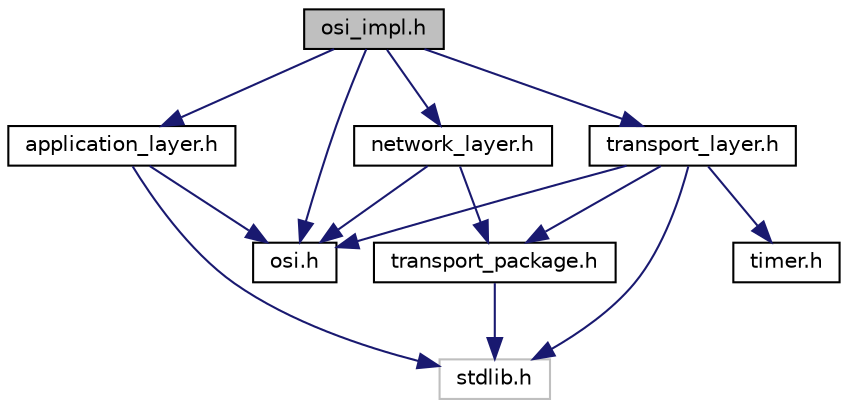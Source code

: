 digraph "osi_impl.h"
{
  edge [fontname="Helvetica",fontsize="10",labelfontname="Helvetica",labelfontsize="10"];
  node [fontname="Helvetica",fontsize="10",shape=record];
  Node0 [label="osi_impl.h",height=0.2,width=0.4,color="black", fillcolor="grey75", style="filled", fontcolor="black"];
  Node0 -> Node1 [color="midnightblue",fontsize="10",style="solid",fontname="Helvetica"];
  Node1 [label="osi.h",height=0.2,width=0.4,color="black", fillcolor="white", style="filled",URL="$osi_8h.html",tooltip="Contains the externally visible API of the OSI-stack.  Students are not required to understand the de..."];
  Node0 -> Node2 [color="midnightblue",fontsize="10",style="solid",fontname="Helvetica"];
  Node2 [label="application_layer.h",height=0.2,width=0.4,color="black", fillcolor="white", style="filled",URL="$application__layer_8h.html",tooltip="Contains the externally visible API of the application layer in the OSI-stack.  Students are not requ..."];
  Node2 -> Node3 [color="midnightblue",fontsize="10",style="solid",fontname="Helvetica"];
  Node3 [label="stdlib.h",height=0.2,width=0.4,color="grey75", fillcolor="white", style="filled"];
  Node2 -> Node1 [color="midnightblue",fontsize="10",style="solid",fontname="Helvetica"];
  Node0 -> Node4 [color="midnightblue",fontsize="10",style="solid",fontname="Helvetica"];
  Node4 [label="transport_layer.h",height=0.2,width=0.4,color="black", fillcolor="white", style="filled",URL="$transport__layer_8h.html",tooltip="Contains the externally visible API of the transport layer abstraction in the OSI-stack.  Students are resposible of implementing most of the functions declared in this file. "];
  Node4 -> Node3 [color="midnightblue",fontsize="10",style="solid",fontname="Helvetica"];
  Node4 -> Node5 [color="midnightblue",fontsize="10",style="solid",fontname="Helvetica"];
  Node5 [label="timer.h",height=0.2,width=0.4,color="black", fillcolor="white", style="filled",URL="$timer_8h.html",tooltip="Contains the API declarations for the timer objects."];
  Node4 -> Node1 [color="midnightblue",fontsize="10",style="solid",fontname="Helvetica"];
  Node4 -> Node6 [color="midnightblue",fontsize="10",style="solid",fontname="Helvetica"];
  Node6 [label="transport_package.h",height=0.2,width=0.4,color="black", fillcolor="white", style="filled",URL="$transport__package_8h.html",tooltip="Contains the externally visible declarations for the transport packages abstraction."];
  Node6 -> Node3 [color="midnightblue",fontsize="10",style="solid",fontname="Helvetica"];
  Node0 -> Node7 [color="midnightblue",fontsize="10",style="solid",fontname="Helvetica"];
  Node7 [label="network_layer.h",height=0.2,width=0.4,color="black", fillcolor="white", style="filled",URL="$network__layer_8h.html",tooltip="Contains the externally visible API for the network layer in the OSI stack.  Students are not require..."];
  Node7 -> Node1 [color="midnightblue",fontsize="10",style="solid",fontname="Helvetica"];
  Node7 -> Node6 [color="midnightblue",fontsize="10",style="solid",fontname="Helvetica"];
}

